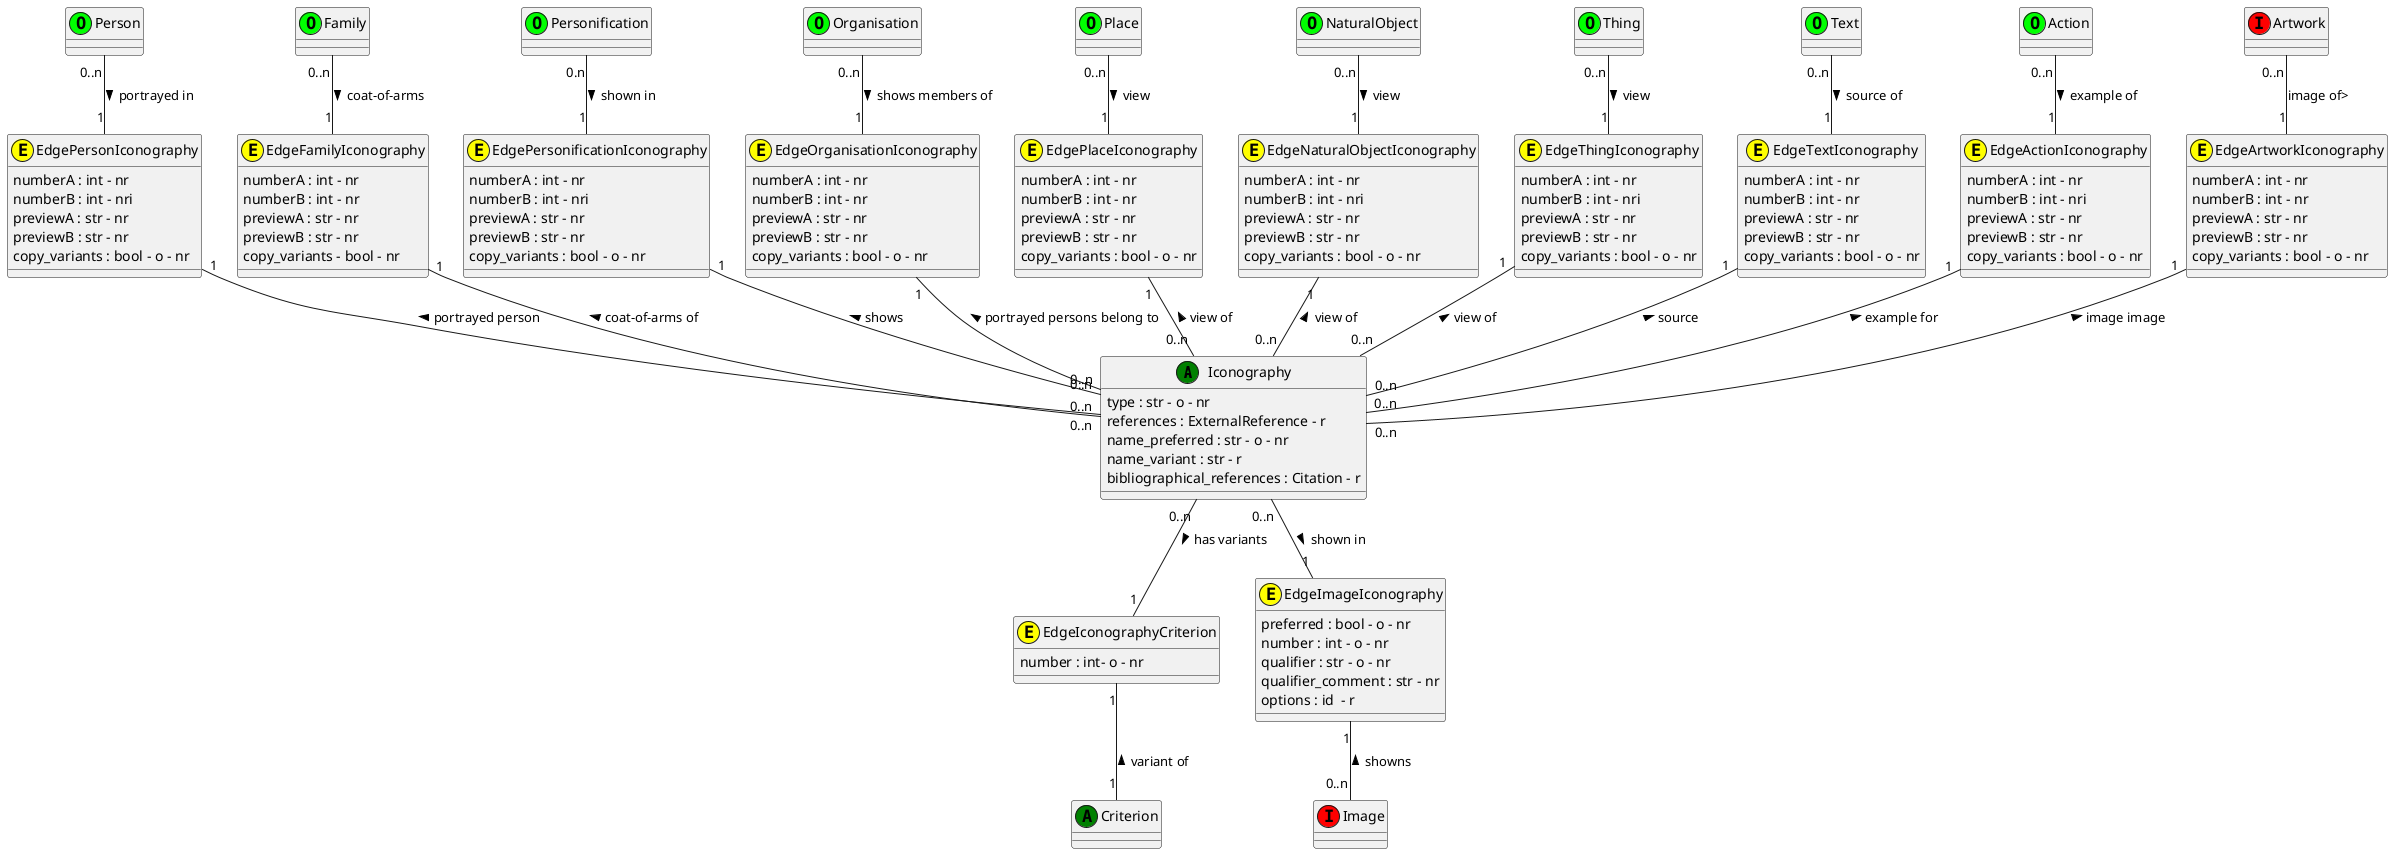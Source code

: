 @startuml Iconography
class Iconography <<(A,green)>>
Iconography : type : str - o - nr
Iconography : references : ExternalReference - r
Iconography : name_preferred : str - o - nr
Iconography : name_variant : str - r
Iconography : bibliographical_references : Citation - r

class Person <<(O,lime)>>

class Family <<(O,lime)>>

class Personification <<(O,lime)>>

class Organisation <<(O,lime)>>

class Place <<(O,lime)>>

class NaturalObject <<(O,lime)>>

class Thing <<(O,lime)>>

class Text <<(O,lime)>>

class Action <<(O,lime)>>

class Artwork <<(I,red)>>

class Criterion  <<(A,green)>>

class Image <<(I,red)>>

class EdgePersonIconography <<(E,yellow)>>
EdgePersonIconography : numberA : int - nr
EdgePersonIconography : numberB : int - nri
EdgePersonIconography : previewA : str - nr
EdgePersonIconography : previewB : str - nr
EdgePersonIconography : copy_variants : bool - o - nr

class EdgeFamilyIconography <<(E,yellow)>>
EdgeFamilyIconography : numberA : int - nr
EdgeFamilyIconography : numberB : int - nr
EdgeFamilyIconography : previewA : str - nr
EdgeFamilyIconography : previewB : str - nr
EdgeFamilyIconography : copy_variants - bool - nr

class EdgePersonificationIconography <<(E,yellow)>>
EdgePersonificationIconography : numberA : int - nr
EdgePersonificationIconography : numberB : int - nri
EdgePersonificationIconography : previewA : str - nr
EdgePersonificationIconography : previewB : str - nr
EdgePersonificationIconography : copy_variants : bool - o - nr

class EdgeOrganisationIconography <<(E,yellow)>>
EdgeOrganisationIconography : numberA : int - nr
EdgeOrganisationIconography : numberB : int - nr
EdgeOrganisationIconography : previewA : str - nr
EdgeOrganisationIconography : previewB : str - nr
EdgeOrganisationIconography : copy_variants : bool - o - nr

class EdgePlaceIconography <<(E,yellow)>>
EdgePlaceIconography : numberA : int - nr
EdgePlaceIconography : numberB : int - nr
EdgePlaceIconography : previewA : str - nr
EdgePlaceIconography : previewB : str - nr
EdgePlaceIconography : copy_variants : bool - o - nr

class EdgeNaturalObjectIconography <<(E,yellow)>>
EdgeNaturalObjectIconography : numberA : int - nr
EdgeNaturalObjectIconography : numberB : int - nri
EdgeNaturalObjectIconography : previewA : str - nr
EdgeNaturalObjectIconography : previewB : str - nr
EdgeNaturalObjectIconography : copy_variants : bool - o - nr

class EdgeThingIconography <<(E,yellow)>>
EdgeThingIconography : numberA : int - nr
EdgeThingIconography : numberB : int - nri
EdgeThingIconography : previewA : str - nr
EdgeThingIconography : previewB : str - nr
EdgeThingIconography : copy_variants : bool - o - nr

class EdgeTextIconography <<(E,yellow)>>
EdgeTextIconography : numberA : int - nr
EdgeTextIconography : numberB : int - nr
EdgeTextIconography : previewA : str - nr
EdgeTextIconography : previewB : str - nr
EdgeTextIconography : copy_variants : bool - o - nr

class EdgeActionIconography <<(E,yellow)>>
EdgeActionIconography : numberA : int - nr
EdgeActionIconography : numberB : int - nri
EdgeActionIconography : previewA : str - nr
EdgeActionIconography : previewB : str - nr
EdgeActionIconography : copy_variants : bool - o - nr

class EdgeArtworkIconography <<(E,yellow)>>
EdgeArtworkIconography : numberA : int - nr
EdgeArtworkIconography : numberB : int - nr
EdgeArtworkIconography : previewA : str - nr
EdgeArtworkIconography : previewB : str - nr
EdgeArtworkIconography : copy_variants : bool - o - nr

class EdgeIconographyCriterion <<(E,yellow)>>
EdgeIconographyCriterion : number : int- o - nr

class EdgeImageIconography <<(E,yellow)>>
EdgeImageIconography : preferred : bool - o - nr
EdgeImageIconography : number : int - o - nr
EdgeImageIconography : qualifier : str - o - nr
EdgeImageIconography : qualifier_comment : str - nr
EdgeImageIconography : options : id  - r



Person "0..n" -- "1" EdgePersonIconography : portrayed in >
EdgePersonIconography "1" -- "0..n" Iconography : portrayed person <

Family "0..n" -- "1" EdgeFamilyIconography : coat-of-arms >
EdgeFamilyIconography "1" -- "0..n" Iconography : coat-of-arms of <

Personification "0.n" -- "1" EdgePersonificationIconography : shown in >
EdgePersonificationIconography "1" -- "0..n" Iconography : shows <

Organisation "0..n" -- "1" EdgeOrganisationIconography : shows members of >
EdgeOrganisationIconography "1" -- "0..n" Iconography : portrayed persons belong to <

Place "0..n" -- "1" EdgePlaceIconography : view >
EdgePlaceIconography "1" -- "0..n" Iconography : view of <

NaturalObject "0..n" -- "1" EdgeNaturalObjectIconography : view >
EdgeNaturalObjectIconography "1" -- "0..n" Iconography : view of <

Thing "0..n" -- "1" EdgeThingIconography : view >
EdgeThingIconography "1" -- "0..n" Iconography : view of <

Text "0..n" -- "1" EdgeTextIconography : source of >
EdgeTextIconography "1" -- "0..n" Iconography : source <

Action "0..n" -- "1" EdgeActionIconography : example of >
EdgeActionIconography "1" -- "0..n" Iconography : example for <

Artwork "0..n" -- "1" EdgeArtworkIconography : image of>
EdgeArtworkIconography "1" -- "0..n" Iconography : image image <

Iconography "0..n" -- "1" EdgeIconographyCriterion : has variants >
EdgeIconographyCriterion "1" -- "1" Criterion : variant of <

Iconography "0..n" -- "1" EdgeImageIconography : shown in >
EdgeImageIconography "1" -- "0..n" Image : showns  <


@enduml